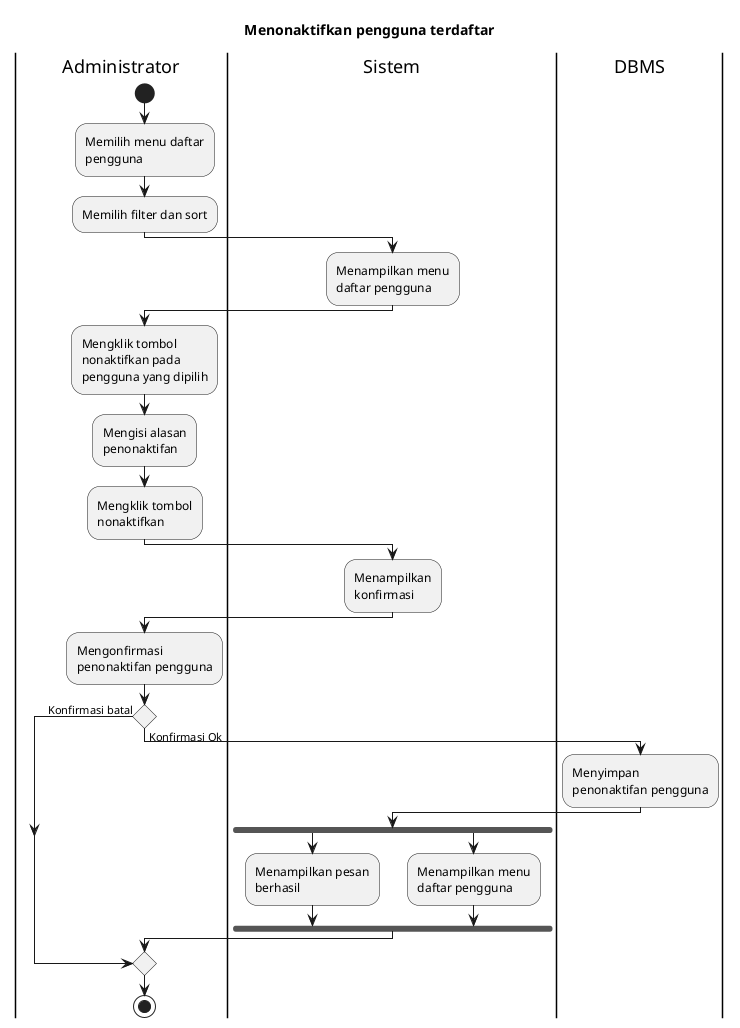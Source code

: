 @startuml UC-MGUSER-002 - Menonaktifkan pengguna terdaftar
skinparam wrapWidth 140

title Menonaktifkan pengguna terdaftar

|Administrator|
start
:Memilih menu daftar pengguna;
:Memilih filter dan sort;

|Sistem|
:Menampilkan menu daftar pengguna;

|Administrator|
:Mengklik tombol nonaktifkan pada pengguna yang dipilih;
:Mengisi alasan penonaktifan;
:Mengklik tombol nonaktifkan;

|Sistem|
:Menampilkan konfirmasi;

|Administrator|
:Mengonfirmasi penonaktifan pengguna;

if () then (Konfirmasi batal)
else (Konfirmasi Ok)
  |DBMS|
  :Menyimpan penonaktifan pengguna;

  |Sistem|
  fork
    :Menampilkan pesan berhasil;
  fork again
    :Menampilkan menu daftar pengguna;
  endfork
endif

|Administrator|
stop

@enduml